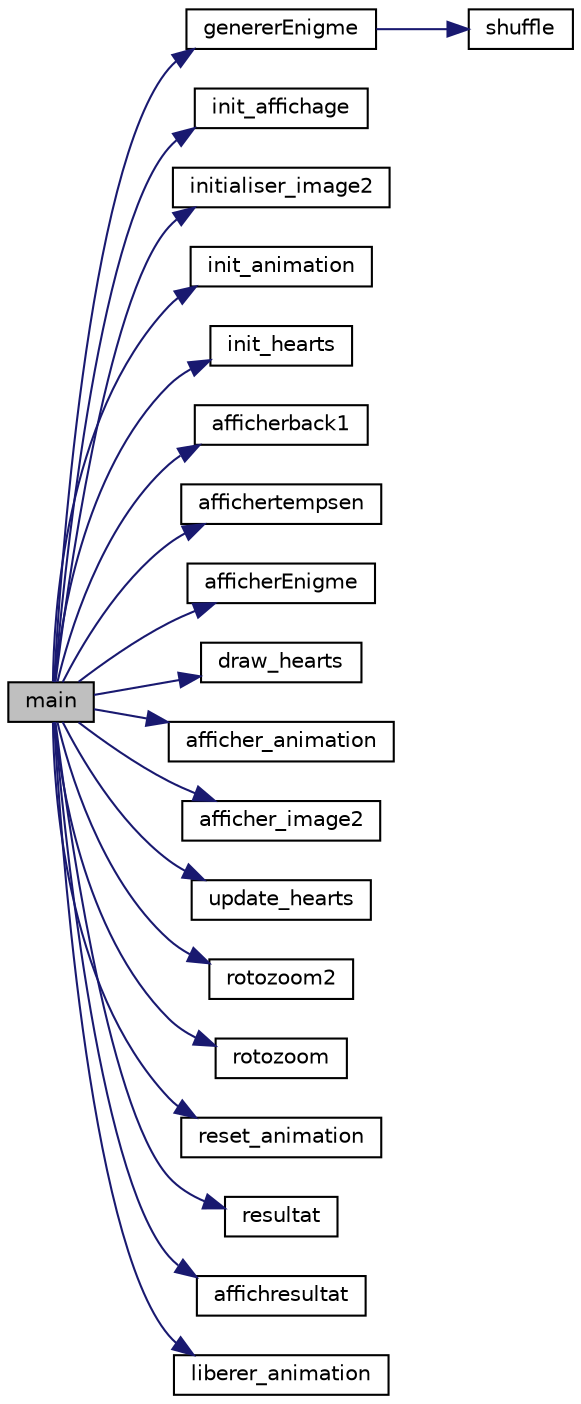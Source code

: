 digraph "main"
{
  edge [fontname="Helvetica",fontsize="10",labelfontname="Helvetica",labelfontsize="10"];
  node [fontname="Helvetica",fontsize="10",shape=record];
  rankdir="LR";
  Node0 [label="main",height=0.2,width=0.4,color="black", fillcolor="grey75", style="filled", fontcolor="black"];
  Node0 -> Node1 [color="midnightblue",fontsize="10",style="solid",fontname="Helvetica"];
  Node1 [label="genererEnigme",height=0.2,width=0.4,color="black", fillcolor="white", style="filled",URL="$enigme_8c.html#a123ac43ec5f53276f08ad19e399b92fc"];
  Node1 -> Node2 [color="midnightblue",fontsize="10",style="solid",fontname="Helvetica"];
  Node2 [label="shuffle",height=0.2,width=0.4,color="black", fillcolor="white", style="filled",URL="$enigme_8c.html#afbeca555e613f91a8b97861bbffa69bf"];
  Node0 -> Node3 [color="midnightblue",fontsize="10",style="solid",fontname="Helvetica"];
  Node3 [label="init_affichage",height=0.2,width=0.4,color="black", fillcolor="white", style="filled",URL="$enigme_8c.html#ab1f6ae83329419824b4e1fbd7332f57f"];
  Node0 -> Node4 [color="midnightblue",fontsize="10",style="solid",fontname="Helvetica"];
  Node4 [label="initialiser_image2",height=0.2,width=0.4,color="black", fillcolor="white", style="filled",URL="$enigme_8c.html#ac802520003de4fef0012d3ec75a29be9"];
  Node0 -> Node5 [color="midnightblue",fontsize="10",style="solid",fontname="Helvetica"];
  Node5 [label="init_animation",height=0.2,width=0.4,color="black", fillcolor="white", style="filled",URL="$enigme_8c.html#ab5ba39bbfa547f03439eceb81dd6e7a2"];
  Node0 -> Node6 [color="midnightblue",fontsize="10",style="solid",fontname="Helvetica"];
  Node6 [label="init_hearts",height=0.2,width=0.4,color="black", fillcolor="white", style="filled",URL="$enigme_8c.html#ab6ddc6cf6d6563bbfc5de90cdac9404a"];
  Node0 -> Node7 [color="midnightblue",fontsize="10",style="solid",fontname="Helvetica"];
  Node7 [label="afficherback1",height=0.2,width=0.4,color="black", fillcolor="white", style="filled",URL="$enigme_8c.html#a7ff8804524de0a064f8c404f9de800bb"];
  Node0 -> Node8 [color="midnightblue",fontsize="10",style="solid",fontname="Helvetica"];
  Node8 [label="affichertempsen",height=0.2,width=0.4,color="black", fillcolor="white", style="filled",URL="$enigme_8c.html#ac010b9c83d1ef0bf0b52e6b1b21caf32"];
  Node0 -> Node9 [color="midnightblue",fontsize="10",style="solid",fontname="Helvetica"];
  Node9 [label="afficherEnigme",height=0.2,width=0.4,color="black", fillcolor="white", style="filled",URL="$enigme_8c.html#ab324bbe384b34908da624c4db89b3969"];
  Node0 -> Node10 [color="midnightblue",fontsize="10",style="solid",fontname="Helvetica"];
  Node10 [label="draw_hearts",height=0.2,width=0.4,color="black", fillcolor="white", style="filled",URL="$enigme_8c.html#a67aa3221663d92d66aa85ec505bb7eb9"];
  Node0 -> Node11 [color="midnightblue",fontsize="10",style="solid",fontname="Helvetica"];
  Node11 [label="afficher_animation",height=0.2,width=0.4,color="black", fillcolor="white", style="filled",URL="$enigme_8c.html#a6571bf443c924912ce848b229c89991c"];
  Node0 -> Node12 [color="midnightblue",fontsize="10",style="solid",fontname="Helvetica"];
  Node12 [label="afficher_image2",height=0.2,width=0.4,color="black", fillcolor="white", style="filled",URL="$enigme_8c.html#a26ba0c872bd93f8263cb6f111ab3d968"];
  Node0 -> Node13 [color="midnightblue",fontsize="10",style="solid",fontname="Helvetica"];
  Node13 [label="update_hearts",height=0.2,width=0.4,color="black", fillcolor="white", style="filled",URL="$enigme_8c.html#afad0cb8ca2b113ad88e5323582a4d713"];
  Node0 -> Node14 [color="midnightblue",fontsize="10",style="solid",fontname="Helvetica"];
  Node14 [label="rotozoom2",height=0.2,width=0.4,color="black", fillcolor="white", style="filled",URL="$enigme_8c.html#afb01540788dabd4428ea000b956f5dee"];
  Node0 -> Node15 [color="midnightblue",fontsize="10",style="solid",fontname="Helvetica"];
  Node15 [label="rotozoom",height=0.2,width=0.4,color="black", fillcolor="white", style="filled",URL="$enigme_8c.html#a62083e7ea208d20abacccd03eeb5425b"];
  Node0 -> Node16 [color="midnightblue",fontsize="10",style="solid",fontname="Helvetica"];
  Node16 [label="reset_animation",height=0.2,width=0.4,color="black", fillcolor="white", style="filled",URL="$enigme_8c.html#a2cc9a539cca1d3e7063c1a634693580b"];
  Node0 -> Node17 [color="midnightblue",fontsize="10",style="solid",fontname="Helvetica"];
  Node17 [label="resultat",height=0.2,width=0.4,color="black", fillcolor="white", style="filled",URL="$enigme_8c.html#a32282420902408e3aba714b73509cfa8"];
  Node0 -> Node18 [color="midnightblue",fontsize="10",style="solid",fontname="Helvetica"];
  Node18 [label="affichresultat",height=0.2,width=0.4,color="black", fillcolor="white", style="filled",URL="$enigme_8c.html#af621cb7891d2d61e91aa0d8a326c44d7"];
  Node0 -> Node19 [color="midnightblue",fontsize="10",style="solid",fontname="Helvetica"];
  Node19 [label="liberer_animation",height=0.2,width=0.4,color="black", fillcolor="white", style="filled",URL="$enigme_8c.html#a7f61ebe7f2f0ac8e1724cea659bedc89"];
}
